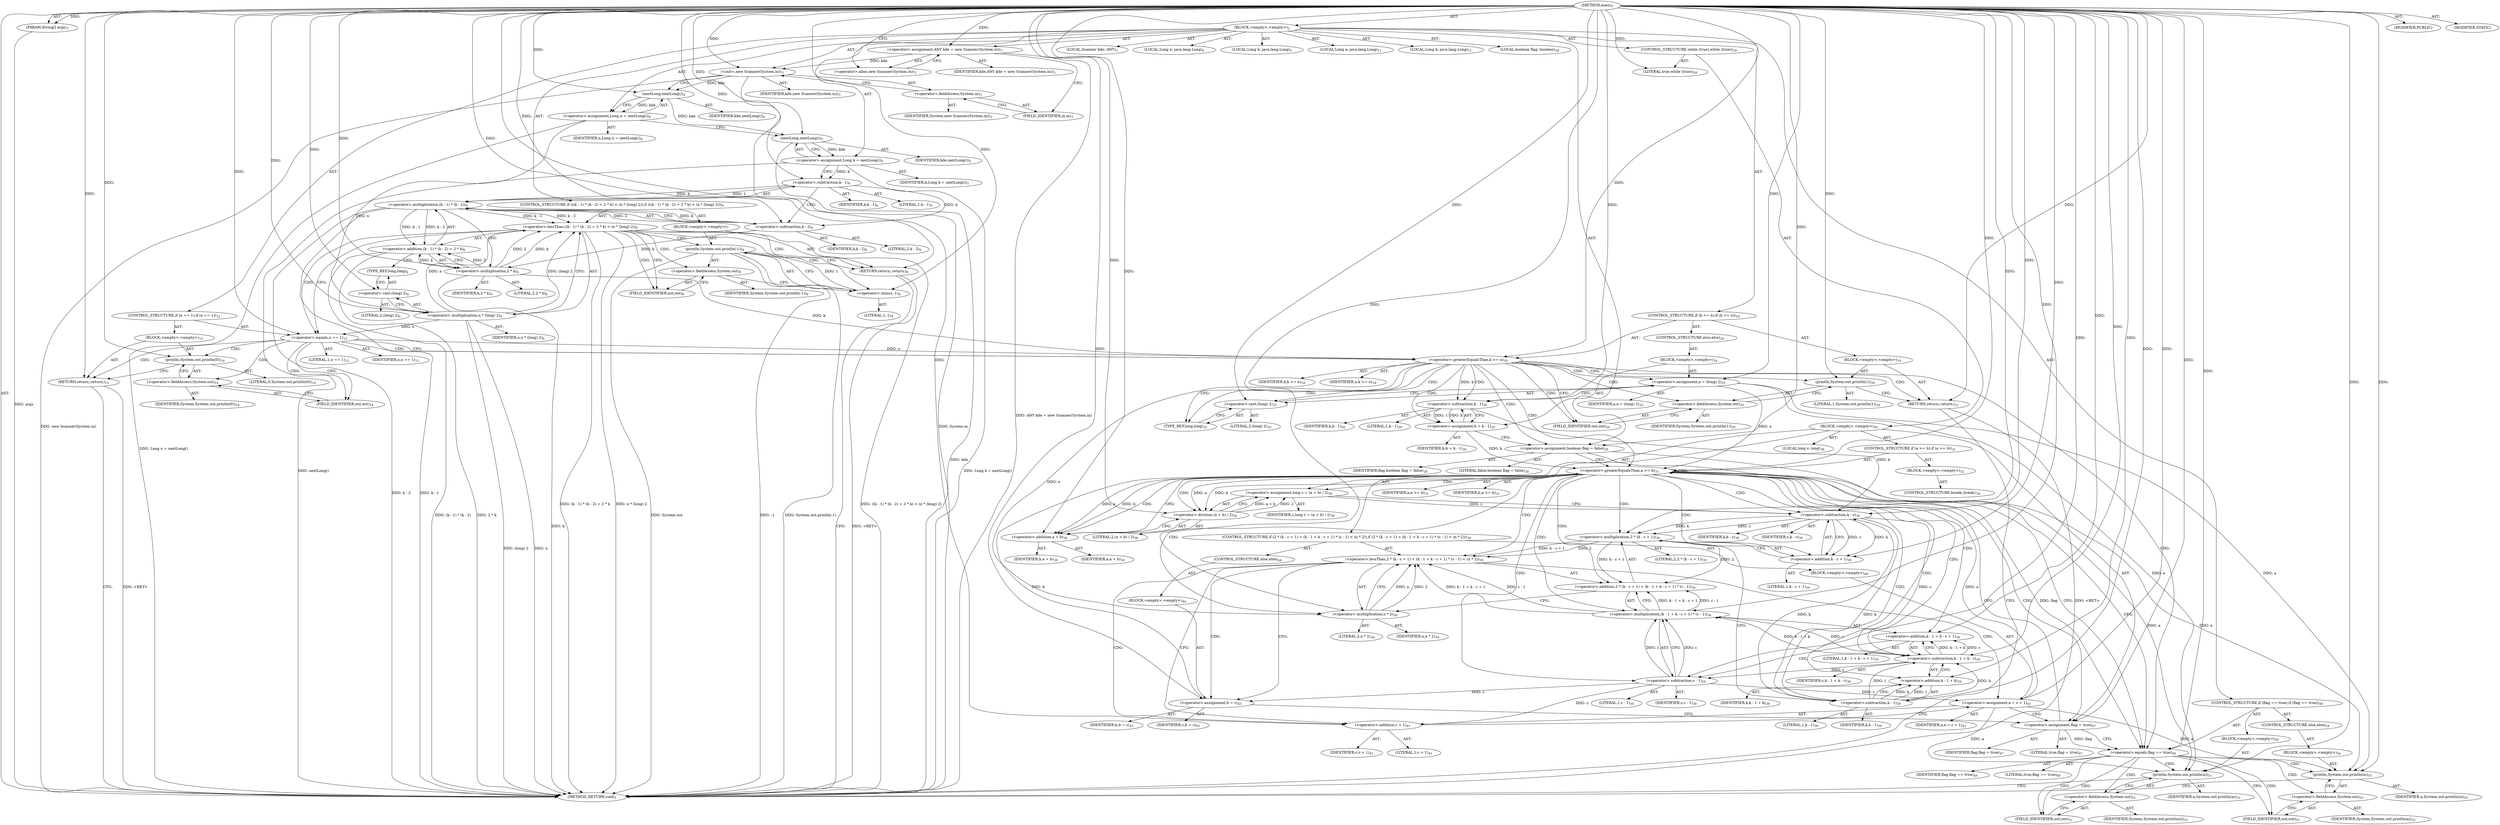 digraph "main" {  
"19" [label = <(METHOD,main)<SUB>1</SUB>> ]
"20" [label = <(PARAM,String[] args)<SUB>1</SUB>> ]
"21" [label = <(BLOCK,&lt;empty&gt;,&lt;empty&gt;)<SUB>2</SUB>> ]
"4" [label = <(LOCAL,Scanner kde: ANY)<SUB>3</SUB>> ]
"22" [label = <(&lt;operator&gt;.assignment,ANY kde = new Scanner(System.in))<SUB>3</SUB>> ]
"23" [label = <(IDENTIFIER,kde,ANY kde = new Scanner(System.in))<SUB>3</SUB>> ]
"24" [label = <(&lt;operator&gt;.alloc,new Scanner(System.in))<SUB>3</SUB>> ]
"25" [label = <(&lt;init&gt;,new Scanner(System.in))<SUB>3</SUB>> ]
"3" [label = <(IDENTIFIER,kde,new Scanner(System.in))<SUB>3</SUB>> ]
"26" [label = <(&lt;operator&gt;.fieldAccess,System.in)<SUB>3</SUB>> ]
"27" [label = <(IDENTIFIER,System,new Scanner(System.in))<SUB>3</SUB>> ]
"28" [label = <(FIELD_IDENTIFIER,in,in)<SUB>3</SUB>> ]
"29" [label = <(LOCAL,Long n: java.lang.Long)<SUB>4</SUB>> ]
"30" [label = <(&lt;operator&gt;.assignment,Long n = nextLong())<SUB>4</SUB>> ]
"31" [label = <(IDENTIFIER,n,Long n = nextLong())<SUB>4</SUB>> ]
"32" [label = <(nextLong,nextLong())<SUB>4</SUB>> ]
"33" [label = <(IDENTIFIER,kde,nextLong())<SUB>4</SUB>> ]
"34" [label = <(LOCAL,Long k: java.lang.Long)<SUB>5</SUB>> ]
"35" [label = <(&lt;operator&gt;.assignment,Long k = nextLong())<SUB>5</SUB>> ]
"36" [label = <(IDENTIFIER,k,Long k = nextLong())<SUB>5</SUB>> ]
"37" [label = <(nextLong,nextLong())<SUB>5</SUB>> ]
"38" [label = <(IDENTIFIER,kde,nextLong())<SUB>5</SUB>> ]
"39" [label = <(CONTROL_STRUCTURE,if (((k - 1) * (k - 2) + 2 * k) &lt; (n * (long) 2)),if (((k - 1) * (k - 2) + 2 * k) &lt; (n * (long) 2)))<SUB>6</SUB>> ]
"40" [label = <(&lt;operator&gt;.lessThan,((k - 1) * (k - 2) + 2 * k) &lt; (n * (long) 2))<SUB>6</SUB>> ]
"41" [label = <(&lt;operator&gt;.addition,(k - 1) * (k - 2) + 2 * k)<SUB>6</SUB>> ]
"42" [label = <(&lt;operator&gt;.multiplication,(k - 1) * (k - 2))<SUB>6</SUB>> ]
"43" [label = <(&lt;operator&gt;.subtraction,k - 1)<SUB>6</SUB>> ]
"44" [label = <(IDENTIFIER,k,k - 1)<SUB>6</SUB>> ]
"45" [label = <(LITERAL,1,k - 1)<SUB>6</SUB>> ]
"46" [label = <(&lt;operator&gt;.subtraction,k - 2)<SUB>6</SUB>> ]
"47" [label = <(IDENTIFIER,k,k - 2)<SUB>6</SUB>> ]
"48" [label = <(LITERAL,2,k - 2)<SUB>6</SUB>> ]
"49" [label = <(&lt;operator&gt;.multiplication,2 * k)<SUB>6</SUB>> ]
"50" [label = <(LITERAL,2,2 * k)<SUB>6</SUB>> ]
"51" [label = <(IDENTIFIER,k,2 * k)<SUB>6</SUB>> ]
"52" [label = <(&lt;operator&gt;.multiplication,n * (long) 2)<SUB>6</SUB>> ]
"53" [label = <(IDENTIFIER,n,n * (long) 2)<SUB>6</SUB>> ]
"54" [label = <(&lt;operator&gt;.cast,(long) 2)<SUB>6</SUB>> ]
"55" [label = <(TYPE_REF,long,long)<SUB>6</SUB>> ]
"56" [label = <(LITERAL,2,(long) 2)<SUB>6</SUB>> ]
"57" [label = <(BLOCK,&lt;empty&gt;,&lt;empty&gt;)<SUB>7</SUB>> ]
"58" [label = <(println,System.out.println(-1))<SUB>8</SUB>> ]
"59" [label = <(&lt;operator&gt;.fieldAccess,System.out)<SUB>8</SUB>> ]
"60" [label = <(IDENTIFIER,System,System.out.println(-1))<SUB>8</SUB>> ]
"61" [label = <(FIELD_IDENTIFIER,out,out)<SUB>8</SUB>> ]
"62" [label = <(&lt;operator&gt;.minus,-1)<SUB>8</SUB>> ]
"63" [label = <(LITERAL,1,-1)<SUB>8</SUB>> ]
"64" [label = <(RETURN,return;,return;)<SUB>9</SUB>> ]
"65" [label = <(LOCAL,Long a: java.lang.Long)<SUB>11</SUB>> ]
"66" [label = <(LOCAL,Long b: java.lang.Long)<SUB>11</SUB>> ]
"67" [label = <(CONTROL_STRUCTURE,if (n == 1),if (n == 1))<SUB>12</SUB>> ]
"68" [label = <(&lt;operator&gt;.equals,n == 1)<SUB>12</SUB>> ]
"69" [label = <(IDENTIFIER,n,n == 1)<SUB>12</SUB>> ]
"70" [label = <(LITERAL,1,n == 1)<SUB>12</SUB>> ]
"71" [label = <(BLOCK,&lt;empty&gt;,&lt;empty&gt;)<SUB>13</SUB>> ]
"72" [label = <(println,System.out.println(0))<SUB>14</SUB>> ]
"73" [label = <(&lt;operator&gt;.fieldAccess,System.out)<SUB>14</SUB>> ]
"74" [label = <(IDENTIFIER,System,System.out.println(0))<SUB>14</SUB>> ]
"75" [label = <(FIELD_IDENTIFIER,out,out)<SUB>14</SUB>> ]
"76" [label = <(LITERAL,0,System.out.println(0))<SUB>14</SUB>> ]
"77" [label = <(RETURN,return;,return;)<SUB>15</SUB>> ]
"78" [label = <(CONTROL_STRUCTURE,if (k &gt;= n),if (k &gt;= n))<SUB>18</SUB>> ]
"79" [label = <(&lt;operator&gt;.greaterEqualsThan,k &gt;= n)<SUB>18</SUB>> ]
"80" [label = <(IDENTIFIER,k,k &gt;= n)<SUB>18</SUB>> ]
"81" [label = <(IDENTIFIER,n,k &gt;= n)<SUB>18</SUB>> ]
"82" [label = <(BLOCK,&lt;empty&gt;,&lt;empty&gt;)<SUB>19</SUB>> ]
"83" [label = <(println,System.out.println(1))<SUB>20</SUB>> ]
"84" [label = <(&lt;operator&gt;.fieldAccess,System.out)<SUB>20</SUB>> ]
"85" [label = <(IDENTIFIER,System,System.out.println(1))<SUB>20</SUB>> ]
"86" [label = <(FIELD_IDENTIFIER,out,out)<SUB>20</SUB>> ]
"87" [label = <(LITERAL,1,System.out.println(1))<SUB>20</SUB>> ]
"88" [label = <(RETURN,return;,return;)<SUB>21</SUB>> ]
"89" [label = <(CONTROL_STRUCTURE,else,else)<SUB>24</SUB>> ]
"90" [label = <(BLOCK,&lt;empty&gt;,&lt;empty&gt;)<SUB>24</SUB>> ]
"91" [label = <(&lt;operator&gt;.assignment,a = (long) 2)<SUB>25</SUB>> ]
"92" [label = <(IDENTIFIER,a,a = (long) 2)<SUB>25</SUB>> ]
"93" [label = <(&lt;operator&gt;.cast,(long) 2)<SUB>25</SUB>> ]
"94" [label = <(TYPE_REF,long,long)<SUB>25</SUB>> ]
"95" [label = <(LITERAL,2,(long) 2)<SUB>25</SUB>> ]
"96" [label = <(&lt;operator&gt;.assignment,b = k - 1)<SUB>26</SUB>> ]
"97" [label = <(IDENTIFIER,b,b = k - 1)<SUB>26</SUB>> ]
"98" [label = <(&lt;operator&gt;.subtraction,k - 1)<SUB>26</SUB>> ]
"99" [label = <(IDENTIFIER,k,k - 1)<SUB>26</SUB>> ]
"100" [label = <(LITERAL,1,k - 1)<SUB>26</SUB>> ]
"101" [label = <(LOCAL,boolean flag: boolean)<SUB>28</SUB>> ]
"102" [label = <(&lt;operator&gt;.assignment,boolean flag = false)<SUB>28</SUB>> ]
"103" [label = <(IDENTIFIER,flag,boolean flag = false)<SUB>28</SUB>> ]
"104" [label = <(LITERAL,false,boolean flag = false)<SUB>28</SUB>> ]
"105" [label = <(CONTROL_STRUCTURE,while (true),while (true))<SUB>29</SUB>> ]
"106" [label = <(LITERAL,true,while (true))<SUB>29</SUB>> ]
"107" [label = <(BLOCK,&lt;empty&gt;,&lt;empty&gt;)<SUB>30</SUB>> ]
"108" [label = <(CONTROL_STRUCTURE,if (a &gt;= b),if (a &gt;= b))<SUB>31</SUB>> ]
"109" [label = <(&lt;operator&gt;.greaterEqualsThan,a &gt;= b)<SUB>31</SUB>> ]
"110" [label = <(IDENTIFIER,a,a &gt;= b)<SUB>31</SUB>> ]
"111" [label = <(IDENTIFIER,b,a &gt;= b)<SUB>31</SUB>> ]
"112" [label = <(BLOCK,&lt;empty&gt;,&lt;empty&gt;)<SUB>32</SUB>> ]
"113" [label = <(CONTROL_STRUCTURE,break;,break;)<SUB>34</SUB>> ]
"114" [label = <(LOCAL,long c: long)<SUB>38</SUB>> ]
"115" [label = <(&lt;operator&gt;.assignment,long c = (a + b) / 2)<SUB>38</SUB>> ]
"116" [label = <(IDENTIFIER,c,long c = (a + b) / 2)<SUB>38</SUB>> ]
"117" [label = <(&lt;operator&gt;.division,(a + b) / 2)<SUB>38</SUB>> ]
"118" [label = <(&lt;operator&gt;.addition,a + b)<SUB>38</SUB>> ]
"119" [label = <(IDENTIFIER,a,a + b)<SUB>38</SUB>> ]
"120" [label = <(IDENTIFIER,b,a + b)<SUB>38</SUB>> ]
"121" [label = <(LITERAL,2,(a + b) / 2)<SUB>38</SUB>> ]
"122" [label = <(CONTROL_STRUCTURE,if (2 * (k - c + 1) + (k - 1 + k - c + 1) * (c - 1) &lt; (n * 2)),if (2 * (k - c + 1) + (k - 1 + k - c + 1) * (c - 1) &lt; (n * 2)))<SUB>39</SUB>> ]
"123" [label = <(&lt;operator&gt;.lessThan,2 * (k - c + 1) + (k - 1 + k - c + 1) * (c - 1) &lt; (n * 2))<SUB>39</SUB>> ]
"124" [label = <(&lt;operator&gt;.addition,2 * (k - c + 1) + (k - 1 + k - c + 1) * (c - 1))<SUB>39</SUB>> ]
"125" [label = <(&lt;operator&gt;.multiplication,2 * (k - c + 1))<SUB>39</SUB>> ]
"126" [label = <(LITERAL,2,2 * (k - c + 1))<SUB>39</SUB>> ]
"127" [label = <(&lt;operator&gt;.addition,k - c + 1)<SUB>39</SUB>> ]
"128" [label = <(&lt;operator&gt;.subtraction,k - c)<SUB>39</SUB>> ]
"129" [label = <(IDENTIFIER,k,k - c)<SUB>39</SUB>> ]
"130" [label = <(IDENTIFIER,c,k - c)<SUB>39</SUB>> ]
"131" [label = <(LITERAL,1,k - c + 1)<SUB>39</SUB>> ]
"132" [label = <(&lt;operator&gt;.multiplication,(k - 1 + k - c + 1) * (c - 1))<SUB>39</SUB>> ]
"133" [label = <(&lt;operator&gt;.addition,k - 1 + k - c + 1)<SUB>39</SUB>> ]
"134" [label = <(&lt;operator&gt;.subtraction,k - 1 + k - c)<SUB>39</SUB>> ]
"135" [label = <(&lt;operator&gt;.addition,k - 1 + k)<SUB>39</SUB>> ]
"136" [label = <(&lt;operator&gt;.subtraction,k - 1)<SUB>39</SUB>> ]
"137" [label = <(IDENTIFIER,k,k - 1)<SUB>39</SUB>> ]
"138" [label = <(LITERAL,1,k - 1)<SUB>39</SUB>> ]
"139" [label = <(IDENTIFIER,k,k - 1 + k)<SUB>39</SUB>> ]
"140" [label = <(IDENTIFIER,c,k - 1 + k - c)<SUB>39</SUB>> ]
"141" [label = <(LITERAL,1,k - 1 + k - c + 1)<SUB>39</SUB>> ]
"142" [label = <(&lt;operator&gt;.subtraction,c - 1)<SUB>39</SUB>> ]
"143" [label = <(IDENTIFIER,c,c - 1)<SUB>39</SUB>> ]
"144" [label = <(LITERAL,1,c - 1)<SUB>39</SUB>> ]
"145" [label = <(&lt;operator&gt;.multiplication,n * 2)<SUB>39</SUB>> ]
"146" [label = <(IDENTIFIER,n,n * 2)<SUB>39</SUB>> ]
"147" [label = <(LITERAL,2,n * 2)<SUB>39</SUB>> ]
"148" [label = <(BLOCK,&lt;empty&gt;,&lt;empty&gt;)<SUB>40</SUB>> ]
"149" [label = <(&lt;operator&gt;.assignment,a = c + 1)<SUB>41</SUB>> ]
"150" [label = <(IDENTIFIER,a,a = c + 1)<SUB>41</SUB>> ]
"151" [label = <(&lt;operator&gt;.addition,c + 1)<SUB>41</SUB>> ]
"152" [label = <(IDENTIFIER,c,c + 1)<SUB>41</SUB>> ]
"153" [label = <(LITERAL,1,c + 1)<SUB>41</SUB>> ]
"154" [label = <(CONTROL_STRUCTURE,else,else)<SUB>44</SUB>> ]
"155" [label = <(BLOCK,&lt;empty&gt;,&lt;empty&gt;)<SUB>44</SUB>> ]
"156" [label = <(&lt;operator&gt;.assignment,b = c)<SUB>45</SUB>> ]
"157" [label = <(IDENTIFIER,b,b = c)<SUB>45</SUB>> ]
"158" [label = <(IDENTIFIER,c,b = c)<SUB>45</SUB>> ]
"159" [label = <(&lt;operator&gt;.assignment,flag = true)<SUB>47</SUB>> ]
"160" [label = <(IDENTIFIER,flag,flag = true)<SUB>47</SUB>> ]
"161" [label = <(LITERAL,true,flag = true)<SUB>47</SUB>> ]
"162" [label = <(CONTROL_STRUCTURE,if (flag == true),if (flag == true))<SUB>49</SUB>> ]
"163" [label = <(&lt;operator&gt;.equals,flag == true)<SUB>49</SUB>> ]
"164" [label = <(IDENTIFIER,flag,flag == true)<SUB>49</SUB>> ]
"165" [label = <(LITERAL,true,flag == true)<SUB>49</SUB>> ]
"166" [label = <(BLOCK,&lt;empty&gt;,&lt;empty&gt;)<SUB>50</SUB>> ]
"167" [label = <(println,System.out.println(a))<SUB>51</SUB>> ]
"168" [label = <(&lt;operator&gt;.fieldAccess,System.out)<SUB>51</SUB>> ]
"169" [label = <(IDENTIFIER,System,System.out.println(a))<SUB>51</SUB>> ]
"170" [label = <(FIELD_IDENTIFIER,out,out)<SUB>51</SUB>> ]
"171" [label = <(IDENTIFIER,a,System.out.println(a))<SUB>51</SUB>> ]
"172" [label = <(CONTROL_STRUCTURE,else,else)<SUB>54</SUB>> ]
"173" [label = <(BLOCK,&lt;empty&gt;,&lt;empty&gt;)<SUB>54</SUB>> ]
"174" [label = <(println,System.out.println(a))<SUB>55</SUB>> ]
"175" [label = <(&lt;operator&gt;.fieldAccess,System.out)<SUB>55</SUB>> ]
"176" [label = <(IDENTIFIER,System,System.out.println(a))<SUB>55</SUB>> ]
"177" [label = <(FIELD_IDENTIFIER,out,out)<SUB>55</SUB>> ]
"178" [label = <(IDENTIFIER,a,System.out.println(a))<SUB>55</SUB>> ]
"179" [label = <(MODIFIER,PUBLIC)> ]
"180" [label = <(MODIFIER,STATIC)> ]
"181" [label = <(METHOD_RETURN,void)<SUB>1</SUB>> ]
  "19" -> "20"  [ label = "AST: "] 
  "19" -> "21"  [ label = "AST: "] 
  "19" -> "179"  [ label = "AST: "] 
  "19" -> "180"  [ label = "AST: "] 
  "19" -> "181"  [ label = "AST: "] 
  "21" -> "4"  [ label = "AST: "] 
  "21" -> "22"  [ label = "AST: "] 
  "21" -> "25"  [ label = "AST: "] 
  "21" -> "29"  [ label = "AST: "] 
  "21" -> "30"  [ label = "AST: "] 
  "21" -> "34"  [ label = "AST: "] 
  "21" -> "35"  [ label = "AST: "] 
  "21" -> "39"  [ label = "AST: "] 
  "21" -> "65"  [ label = "AST: "] 
  "21" -> "66"  [ label = "AST: "] 
  "21" -> "67"  [ label = "AST: "] 
  "21" -> "78"  [ label = "AST: "] 
  "21" -> "101"  [ label = "AST: "] 
  "21" -> "102"  [ label = "AST: "] 
  "21" -> "105"  [ label = "AST: "] 
  "21" -> "162"  [ label = "AST: "] 
  "22" -> "23"  [ label = "AST: "] 
  "22" -> "24"  [ label = "AST: "] 
  "25" -> "3"  [ label = "AST: "] 
  "25" -> "26"  [ label = "AST: "] 
  "26" -> "27"  [ label = "AST: "] 
  "26" -> "28"  [ label = "AST: "] 
  "30" -> "31"  [ label = "AST: "] 
  "30" -> "32"  [ label = "AST: "] 
  "32" -> "33"  [ label = "AST: "] 
  "35" -> "36"  [ label = "AST: "] 
  "35" -> "37"  [ label = "AST: "] 
  "37" -> "38"  [ label = "AST: "] 
  "39" -> "40"  [ label = "AST: "] 
  "39" -> "57"  [ label = "AST: "] 
  "40" -> "41"  [ label = "AST: "] 
  "40" -> "52"  [ label = "AST: "] 
  "41" -> "42"  [ label = "AST: "] 
  "41" -> "49"  [ label = "AST: "] 
  "42" -> "43"  [ label = "AST: "] 
  "42" -> "46"  [ label = "AST: "] 
  "43" -> "44"  [ label = "AST: "] 
  "43" -> "45"  [ label = "AST: "] 
  "46" -> "47"  [ label = "AST: "] 
  "46" -> "48"  [ label = "AST: "] 
  "49" -> "50"  [ label = "AST: "] 
  "49" -> "51"  [ label = "AST: "] 
  "52" -> "53"  [ label = "AST: "] 
  "52" -> "54"  [ label = "AST: "] 
  "54" -> "55"  [ label = "AST: "] 
  "54" -> "56"  [ label = "AST: "] 
  "57" -> "58"  [ label = "AST: "] 
  "57" -> "64"  [ label = "AST: "] 
  "58" -> "59"  [ label = "AST: "] 
  "58" -> "62"  [ label = "AST: "] 
  "59" -> "60"  [ label = "AST: "] 
  "59" -> "61"  [ label = "AST: "] 
  "62" -> "63"  [ label = "AST: "] 
  "67" -> "68"  [ label = "AST: "] 
  "67" -> "71"  [ label = "AST: "] 
  "68" -> "69"  [ label = "AST: "] 
  "68" -> "70"  [ label = "AST: "] 
  "71" -> "72"  [ label = "AST: "] 
  "71" -> "77"  [ label = "AST: "] 
  "72" -> "73"  [ label = "AST: "] 
  "72" -> "76"  [ label = "AST: "] 
  "73" -> "74"  [ label = "AST: "] 
  "73" -> "75"  [ label = "AST: "] 
  "78" -> "79"  [ label = "AST: "] 
  "78" -> "82"  [ label = "AST: "] 
  "78" -> "89"  [ label = "AST: "] 
  "79" -> "80"  [ label = "AST: "] 
  "79" -> "81"  [ label = "AST: "] 
  "82" -> "83"  [ label = "AST: "] 
  "82" -> "88"  [ label = "AST: "] 
  "83" -> "84"  [ label = "AST: "] 
  "83" -> "87"  [ label = "AST: "] 
  "84" -> "85"  [ label = "AST: "] 
  "84" -> "86"  [ label = "AST: "] 
  "89" -> "90"  [ label = "AST: "] 
  "90" -> "91"  [ label = "AST: "] 
  "90" -> "96"  [ label = "AST: "] 
  "91" -> "92"  [ label = "AST: "] 
  "91" -> "93"  [ label = "AST: "] 
  "93" -> "94"  [ label = "AST: "] 
  "93" -> "95"  [ label = "AST: "] 
  "96" -> "97"  [ label = "AST: "] 
  "96" -> "98"  [ label = "AST: "] 
  "98" -> "99"  [ label = "AST: "] 
  "98" -> "100"  [ label = "AST: "] 
  "102" -> "103"  [ label = "AST: "] 
  "102" -> "104"  [ label = "AST: "] 
  "105" -> "106"  [ label = "AST: "] 
  "105" -> "107"  [ label = "AST: "] 
  "107" -> "108"  [ label = "AST: "] 
  "107" -> "114"  [ label = "AST: "] 
  "107" -> "115"  [ label = "AST: "] 
  "107" -> "122"  [ label = "AST: "] 
  "107" -> "159"  [ label = "AST: "] 
  "108" -> "109"  [ label = "AST: "] 
  "108" -> "112"  [ label = "AST: "] 
  "109" -> "110"  [ label = "AST: "] 
  "109" -> "111"  [ label = "AST: "] 
  "112" -> "113"  [ label = "AST: "] 
  "115" -> "116"  [ label = "AST: "] 
  "115" -> "117"  [ label = "AST: "] 
  "117" -> "118"  [ label = "AST: "] 
  "117" -> "121"  [ label = "AST: "] 
  "118" -> "119"  [ label = "AST: "] 
  "118" -> "120"  [ label = "AST: "] 
  "122" -> "123"  [ label = "AST: "] 
  "122" -> "148"  [ label = "AST: "] 
  "122" -> "154"  [ label = "AST: "] 
  "123" -> "124"  [ label = "AST: "] 
  "123" -> "145"  [ label = "AST: "] 
  "124" -> "125"  [ label = "AST: "] 
  "124" -> "132"  [ label = "AST: "] 
  "125" -> "126"  [ label = "AST: "] 
  "125" -> "127"  [ label = "AST: "] 
  "127" -> "128"  [ label = "AST: "] 
  "127" -> "131"  [ label = "AST: "] 
  "128" -> "129"  [ label = "AST: "] 
  "128" -> "130"  [ label = "AST: "] 
  "132" -> "133"  [ label = "AST: "] 
  "132" -> "142"  [ label = "AST: "] 
  "133" -> "134"  [ label = "AST: "] 
  "133" -> "141"  [ label = "AST: "] 
  "134" -> "135"  [ label = "AST: "] 
  "134" -> "140"  [ label = "AST: "] 
  "135" -> "136"  [ label = "AST: "] 
  "135" -> "139"  [ label = "AST: "] 
  "136" -> "137"  [ label = "AST: "] 
  "136" -> "138"  [ label = "AST: "] 
  "142" -> "143"  [ label = "AST: "] 
  "142" -> "144"  [ label = "AST: "] 
  "145" -> "146"  [ label = "AST: "] 
  "145" -> "147"  [ label = "AST: "] 
  "148" -> "149"  [ label = "AST: "] 
  "149" -> "150"  [ label = "AST: "] 
  "149" -> "151"  [ label = "AST: "] 
  "151" -> "152"  [ label = "AST: "] 
  "151" -> "153"  [ label = "AST: "] 
  "154" -> "155"  [ label = "AST: "] 
  "155" -> "156"  [ label = "AST: "] 
  "156" -> "157"  [ label = "AST: "] 
  "156" -> "158"  [ label = "AST: "] 
  "159" -> "160"  [ label = "AST: "] 
  "159" -> "161"  [ label = "AST: "] 
  "162" -> "163"  [ label = "AST: "] 
  "162" -> "166"  [ label = "AST: "] 
  "162" -> "172"  [ label = "AST: "] 
  "163" -> "164"  [ label = "AST: "] 
  "163" -> "165"  [ label = "AST: "] 
  "166" -> "167"  [ label = "AST: "] 
  "167" -> "168"  [ label = "AST: "] 
  "167" -> "171"  [ label = "AST: "] 
  "168" -> "169"  [ label = "AST: "] 
  "168" -> "170"  [ label = "AST: "] 
  "172" -> "173"  [ label = "AST: "] 
  "173" -> "174"  [ label = "AST: "] 
  "174" -> "175"  [ label = "AST: "] 
  "174" -> "178"  [ label = "AST: "] 
  "175" -> "176"  [ label = "AST: "] 
  "175" -> "177"  [ label = "AST: "] 
  "22" -> "28"  [ label = "CFG: "] 
  "25" -> "32"  [ label = "CFG: "] 
  "30" -> "37"  [ label = "CFG: "] 
  "35" -> "43"  [ label = "CFG: "] 
  "102" -> "109"  [ label = "CFG: "] 
  "102" -> "163"  [ label = "CFG: "] 
  "24" -> "22"  [ label = "CFG: "] 
  "26" -> "25"  [ label = "CFG: "] 
  "32" -> "30"  [ label = "CFG: "] 
  "37" -> "35"  [ label = "CFG: "] 
  "40" -> "61"  [ label = "CFG: "] 
  "40" -> "68"  [ label = "CFG: "] 
  "68" -> "75"  [ label = "CFG: "] 
  "68" -> "79"  [ label = "CFG: "] 
  "79" -> "86"  [ label = "CFG: "] 
  "79" -> "94"  [ label = "CFG: "] 
  "163" -> "170"  [ label = "CFG: "] 
  "163" -> "177"  [ label = "CFG: "] 
  "28" -> "26"  [ label = "CFG: "] 
  "41" -> "55"  [ label = "CFG: "] 
  "52" -> "40"  [ label = "CFG: "] 
  "58" -> "64"  [ label = "CFG: "] 
  "64" -> "181"  [ label = "CFG: "] 
  "72" -> "77"  [ label = "CFG: "] 
  "77" -> "181"  [ label = "CFG: "] 
  "83" -> "88"  [ label = "CFG: "] 
  "88" -> "181"  [ label = "CFG: "] 
  "115" -> "128"  [ label = "CFG: "] 
  "159" -> "109"  [ label = "CFG: "] 
  "159" -> "163"  [ label = "CFG: "] 
  "167" -> "181"  [ label = "CFG: "] 
  "42" -> "49"  [ label = "CFG: "] 
  "49" -> "41"  [ label = "CFG: "] 
  "54" -> "52"  [ label = "CFG: "] 
  "59" -> "62"  [ label = "CFG: "] 
  "62" -> "58"  [ label = "CFG: "] 
  "73" -> "72"  [ label = "CFG: "] 
  "84" -> "83"  [ label = "CFG: "] 
  "91" -> "98"  [ label = "CFG: "] 
  "96" -> "102"  [ label = "CFG: "] 
  "109" -> "163"  [ label = "CFG: "] 
  "109" -> "118"  [ label = "CFG: "] 
  "117" -> "115"  [ label = "CFG: "] 
  "123" -> "151"  [ label = "CFG: "] 
  "123" -> "156"  [ label = "CFG: "] 
  "168" -> "167"  [ label = "CFG: "] 
  "174" -> "181"  [ label = "CFG: "] 
  "43" -> "46"  [ label = "CFG: "] 
  "46" -> "42"  [ label = "CFG: "] 
  "55" -> "54"  [ label = "CFG: "] 
  "61" -> "59"  [ label = "CFG: "] 
  "75" -> "73"  [ label = "CFG: "] 
  "86" -> "84"  [ label = "CFG: "] 
  "93" -> "91"  [ label = "CFG: "] 
  "98" -> "96"  [ label = "CFG: "] 
  "118" -> "117"  [ label = "CFG: "] 
  "124" -> "145"  [ label = "CFG: "] 
  "145" -> "123"  [ label = "CFG: "] 
  "149" -> "159"  [ label = "CFG: "] 
  "170" -> "168"  [ label = "CFG: "] 
  "175" -> "174"  [ label = "CFG: "] 
  "94" -> "93"  [ label = "CFG: "] 
  "125" -> "136"  [ label = "CFG: "] 
  "132" -> "124"  [ label = "CFG: "] 
  "151" -> "149"  [ label = "CFG: "] 
  "156" -> "159"  [ label = "CFG: "] 
  "177" -> "175"  [ label = "CFG: "] 
  "127" -> "125"  [ label = "CFG: "] 
  "133" -> "142"  [ label = "CFG: "] 
  "142" -> "132"  [ label = "CFG: "] 
  "128" -> "127"  [ label = "CFG: "] 
  "134" -> "133"  [ label = "CFG: "] 
  "135" -> "134"  [ label = "CFG: "] 
  "136" -> "135"  [ label = "CFG: "] 
  "19" -> "24"  [ label = "CFG: "] 
  "77" -> "181"  [ label = "DDG: &lt;RET&gt;"] 
  "88" -> "181"  [ label = "DDG: &lt;RET&gt;"] 
  "64" -> "181"  [ label = "DDG: &lt;RET&gt;"] 
  "20" -> "181"  [ label = "DDG: args"] 
  "22" -> "181"  [ label = "DDG: ANY kde = new Scanner(System.in)"] 
  "25" -> "181"  [ label = "DDG: System.in"] 
  "25" -> "181"  [ label = "DDG: new Scanner(System.in)"] 
  "30" -> "181"  [ label = "DDG: Long n = nextLong()"] 
  "37" -> "181"  [ label = "DDG: kde"] 
  "35" -> "181"  [ label = "DDG: nextLong()"] 
  "35" -> "181"  [ label = "DDG: Long k = nextLong()"] 
  "42" -> "181"  [ label = "DDG: k - 1"] 
  "42" -> "181"  [ label = "DDG: k - 2"] 
  "41" -> "181"  [ label = "DDG: (k - 1) * (k - 2)"] 
  "49" -> "181"  [ label = "DDG: k"] 
  "41" -> "181"  [ label = "DDG: 2 * k"] 
  "40" -> "181"  [ label = "DDG: (k - 1) * (k - 2) + 2 * k"] 
  "52" -> "181"  [ label = "DDG: n"] 
  "52" -> "181"  [ label = "DDG: (long) 2"] 
  "40" -> "181"  [ label = "DDG: n * (long) 2"] 
  "40" -> "181"  [ label = "DDG: ((k - 1) * (k - 2) + 2 * k) &lt; (n * (long) 2)"] 
  "58" -> "181"  [ label = "DDG: System.out"] 
  "58" -> "181"  [ label = "DDG: -1"] 
  "58" -> "181"  [ label = "DDG: System.out.println(-1)"] 
  "19" -> "20"  [ label = "DDG: "] 
  "19" -> "22"  [ label = "DDG: "] 
  "32" -> "30"  [ label = "DDG: kde"] 
  "37" -> "35"  [ label = "DDG: kde"] 
  "19" -> "102"  [ label = "DDG: "] 
  "22" -> "25"  [ label = "DDG: kde"] 
  "19" -> "25"  [ label = "DDG: "] 
  "19" -> "106"  [ label = "DDG: "] 
  "25" -> "32"  [ label = "DDG: kde"] 
  "19" -> "32"  [ label = "DDG: "] 
  "32" -> "37"  [ label = "DDG: kde"] 
  "19" -> "37"  [ label = "DDG: "] 
  "42" -> "40"  [ label = "DDG: k - 1"] 
  "42" -> "40"  [ label = "DDG: k - 2"] 
  "49" -> "40"  [ label = "DDG: 2"] 
  "49" -> "40"  [ label = "DDG: k"] 
  "52" -> "40"  [ label = "DDG: n"] 
  "52" -> "40"  [ label = "DDG: (long) 2"] 
  "19" -> "64"  [ label = "DDG: "] 
  "52" -> "68"  [ label = "DDG: n"] 
  "19" -> "68"  [ label = "DDG: "] 
  "19" -> "77"  [ label = "DDG: "] 
  "49" -> "79"  [ label = "DDG: k"] 
  "19" -> "79"  [ label = "DDG: "] 
  "68" -> "79"  [ label = "DDG: n"] 
  "19" -> "88"  [ label = "DDG: "] 
  "117" -> "115"  [ label = "DDG: a + b"] 
  "117" -> "115"  [ label = "DDG: 2"] 
  "19" -> "159"  [ label = "DDG: "] 
  "102" -> "163"  [ label = "DDG: flag"] 
  "159" -> "163"  [ label = "DDG: flag"] 
  "19" -> "163"  [ label = "DDG: "] 
  "42" -> "41"  [ label = "DDG: k - 1"] 
  "42" -> "41"  [ label = "DDG: k - 2"] 
  "49" -> "41"  [ label = "DDG: 2"] 
  "49" -> "41"  [ label = "DDG: k"] 
  "30" -> "52"  [ label = "DDG: n"] 
  "19" -> "52"  [ label = "DDG: "] 
  "62" -> "58"  [ label = "DDG: 1"] 
  "19" -> "72"  [ label = "DDG: "] 
  "19" -> "83"  [ label = "DDG: "] 
  "19" -> "91"  [ label = "DDG: "] 
  "98" -> "96"  [ label = "DDG: k"] 
  "98" -> "96"  [ label = "DDG: 1"] 
  "91" -> "167"  [ label = "DDG: a"] 
  "109" -> "167"  [ label = "DDG: a"] 
  "149" -> "167"  [ label = "DDG: a"] 
  "19" -> "167"  [ label = "DDG: "] 
  "43" -> "42"  [ label = "DDG: k"] 
  "43" -> "42"  [ label = "DDG: 1"] 
  "46" -> "42"  [ label = "DDG: k"] 
  "46" -> "42"  [ label = "DDG: 2"] 
  "19" -> "49"  [ label = "DDG: "] 
  "46" -> "49"  [ label = "DDG: k"] 
  "19" -> "54"  [ label = "DDG: "] 
  "19" -> "62"  [ label = "DDG: "] 
  "91" -> "109"  [ label = "DDG: a"] 
  "149" -> "109"  [ label = "DDG: a"] 
  "19" -> "109"  [ label = "DDG: "] 
  "96" -> "109"  [ label = "DDG: b"] 
  "156" -> "109"  [ label = "DDG: b"] 
  "109" -> "117"  [ label = "DDG: a"] 
  "19" -> "117"  [ label = "DDG: "] 
  "109" -> "117"  [ label = "DDG: b"] 
  "125" -> "123"  [ label = "DDG: 2"] 
  "125" -> "123"  [ label = "DDG: k - c + 1"] 
  "132" -> "123"  [ label = "DDG: k - 1 + k - c + 1"] 
  "132" -> "123"  [ label = "DDG: c - 1"] 
  "145" -> "123"  [ label = "DDG: n"] 
  "145" -> "123"  [ label = "DDG: 2"] 
  "142" -> "149"  [ label = "DDG: c"] 
  "19" -> "149"  [ label = "DDG: "] 
  "91" -> "174"  [ label = "DDG: a"] 
  "109" -> "174"  [ label = "DDG: a"] 
  "149" -> "174"  [ label = "DDG: a"] 
  "19" -> "174"  [ label = "DDG: "] 
  "35" -> "43"  [ label = "DDG: k"] 
  "19" -> "43"  [ label = "DDG: "] 
  "43" -> "46"  [ label = "DDG: k"] 
  "19" -> "46"  [ label = "DDG: "] 
  "19" -> "93"  [ label = "DDG: "] 
  "79" -> "98"  [ label = "DDG: k"] 
  "19" -> "98"  [ label = "DDG: "] 
  "109" -> "118"  [ label = "DDG: a"] 
  "19" -> "118"  [ label = "DDG: "] 
  "109" -> "118"  [ label = "DDG: b"] 
  "125" -> "124"  [ label = "DDG: 2"] 
  "125" -> "124"  [ label = "DDG: k - c + 1"] 
  "132" -> "124"  [ label = "DDG: k - 1 + k - c + 1"] 
  "132" -> "124"  [ label = "DDG: c - 1"] 
  "79" -> "145"  [ label = "DDG: n"] 
  "19" -> "145"  [ label = "DDG: "] 
  "142" -> "156"  [ label = "DDG: c"] 
  "19" -> "156"  [ label = "DDG: "] 
  "19" -> "125"  [ label = "DDG: "] 
  "128" -> "125"  [ label = "DDG: k"] 
  "128" -> "125"  [ label = "DDG: c"] 
  "134" -> "132"  [ label = "DDG: k - 1 + k"] 
  "134" -> "132"  [ label = "DDG: c"] 
  "19" -> "132"  [ label = "DDG: "] 
  "142" -> "132"  [ label = "DDG: c"] 
  "142" -> "132"  [ label = "DDG: 1"] 
  "142" -> "151"  [ label = "DDG: c"] 
  "19" -> "151"  [ label = "DDG: "] 
  "128" -> "127"  [ label = "DDG: k"] 
  "128" -> "127"  [ label = "DDG: c"] 
  "19" -> "127"  [ label = "DDG: "] 
  "134" -> "133"  [ label = "DDG: k - 1 + k"] 
  "134" -> "133"  [ label = "DDG: c"] 
  "19" -> "133"  [ label = "DDG: "] 
  "134" -> "142"  [ label = "DDG: c"] 
  "19" -> "142"  [ label = "DDG: "] 
  "98" -> "128"  [ label = "DDG: k"] 
  "19" -> "128"  [ label = "DDG: "] 
  "136" -> "128"  [ label = "DDG: k"] 
  "115" -> "128"  [ label = "DDG: c"] 
  "136" -> "134"  [ label = "DDG: k"] 
  "136" -> "134"  [ label = "DDG: 1"] 
  "19" -> "134"  [ label = "DDG: "] 
  "128" -> "134"  [ label = "DDG: c"] 
  "136" -> "135"  [ label = "DDG: k"] 
  "136" -> "135"  [ label = "DDG: 1"] 
  "19" -> "135"  [ label = "DDG: "] 
  "128" -> "136"  [ label = "DDG: k"] 
  "19" -> "136"  [ label = "DDG: "] 
  "40" -> "68"  [ label = "CDG: "] 
  "40" -> "64"  [ label = "CDG: "] 
  "40" -> "59"  [ label = "CDG: "] 
  "40" -> "58"  [ label = "CDG: "] 
  "40" -> "61"  [ label = "CDG: "] 
  "40" -> "62"  [ label = "CDG: "] 
  "68" -> "73"  [ label = "CDG: "] 
  "68" -> "77"  [ label = "CDG: "] 
  "68" -> "75"  [ label = "CDG: "] 
  "68" -> "79"  [ label = "CDG: "] 
  "68" -> "72"  [ label = "CDG: "] 
  "79" -> "94"  [ label = "CDG: "] 
  "79" -> "96"  [ label = "CDG: "] 
  "79" -> "98"  [ label = "CDG: "] 
  "79" -> "84"  [ label = "CDG: "] 
  "79" -> "163"  [ label = "CDG: "] 
  "79" -> "102"  [ label = "CDG: "] 
  "79" -> "91"  [ label = "CDG: "] 
  "79" -> "93"  [ label = "CDG: "] 
  "79" -> "88"  [ label = "CDG: "] 
  "79" -> "86"  [ label = "CDG: "] 
  "79" -> "83"  [ label = "CDG: "] 
  "79" -> "109"  [ label = "CDG: "] 
  "163" -> "167"  [ label = "CDG: "] 
  "163" -> "168"  [ label = "CDG: "] 
  "163" -> "170"  [ label = "CDG: "] 
  "163" -> "174"  [ label = "CDG: "] 
  "163" -> "177"  [ label = "CDG: "] 
  "163" -> "175"  [ label = "CDG: "] 
  "109" -> "115"  [ label = "CDG: "] 
  "109" -> "136"  [ label = "CDG: "] 
  "109" -> "145"  [ label = "CDG: "] 
  "109" -> "128"  [ label = "CDG: "] 
  "109" -> "132"  [ label = "CDG: "] 
  "109" -> "134"  [ label = "CDG: "] 
  "109" -> "118"  [ label = "CDG: "] 
  "109" -> "127"  [ label = "CDG: "] 
  "109" -> "142"  [ label = "CDG: "] 
  "109" -> "123"  [ label = "CDG: "] 
  "109" -> "159"  [ label = "CDG: "] 
  "109" -> "135"  [ label = "CDG: "] 
  "109" -> "117"  [ label = "CDG: "] 
  "109" -> "124"  [ label = "CDG: "] 
  "109" -> "125"  [ label = "CDG: "] 
  "109" -> "133"  [ label = "CDG: "] 
  "109" -> "109"  [ label = "CDG: "] 
  "123" -> "149"  [ label = "CDG: "] 
  "123" -> "151"  [ label = "CDG: "] 
  "123" -> "156"  [ label = "CDG: "] 
}
